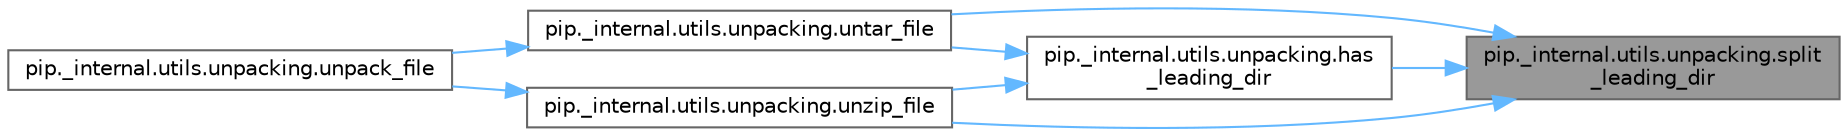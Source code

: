 digraph "pip._internal.utils.unpacking.split_leading_dir"
{
 // LATEX_PDF_SIZE
  bgcolor="transparent";
  edge [fontname=Helvetica,fontsize=10,labelfontname=Helvetica,labelfontsize=10];
  node [fontname=Helvetica,fontsize=10,shape=box,height=0.2,width=0.4];
  rankdir="RL";
  Node1 [id="Node000001",label="pip._internal.utils.unpacking.split\l_leading_dir",height=0.2,width=0.4,color="gray40", fillcolor="grey60", style="filled", fontcolor="black",tooltip=" "];
  Node1 -> Node2 [id="edge1_Node000001_Node000002",dir="back",color="steelblue1",style="solid",tooltip=" "];
  Node2 [id="Node000002",label="pip._internal.utils.unpacking.has\l_leading_dir",height=0.2,width=0.4,color="grey40", fillcolor="white", style="filled",URL="$namespacepip_1_1__internal_1_1utils_1_1unpacking.html#a9d7126d623b79665a16202c11c501945",tooltip=" "];
  Node2 -> Node3 [id="edge2_Node000002_Node000003",dir="back",color="steelblue1",style="solid",tooltip=" "];
  Node3 [id="Node000003",label="pip._internal.utils.unpacking.untar_file",height=0.2,width=0.4,color="grey40", fillcolor="white", style="filled",URL="$namespacepip_1_1__internal_1_1utils_1_1unpacking.html#a8e9d9b354f7f8ab47c9e4cd6d08934ee",tooltip=" "];
  Node3 -> Node4 [id="edge3_Node000003_Node000004",dir="back",color="steelblue1",style="solid",tooltip=" "];
  Node4 [id="Node000004",label="pip._internal.utils.unpacking.unpack_file",height=0.2,width=0.4,color="grey40", fillcolor="white", style="filled",URL="$namespacepip_1_1__internal_1_1utils_1_1unpacking.html#ab71fa52a3377621b0f58533662fe0d96",tooltip=" "];
  Node2 -> Node5 [id="edge4_Node000002_Node000005",dir="back",color="steelblue1",style="solid",tooltip=" "];
  Node5 [id="Node000005",label="pip._internal.utils.unpacking.unzip_file",height=0.2,width=0.4,color="grey40", fillcolor="white", style="filled",URL="$namespacepip_1_1__internal_1_1utils_1_1unpacking.html#a4c6549881b5007dff4fc61b93fbf3d2e",tooltip=" "];
  Node5 -> Node4 [id="edge5_Node000005_Node000004",dir="back",color="steelblue1",style="solid",tooltip=" "];
  Node1 -> Node3 [id="edge6_Node000001_Node000003",dir="back",color="steelblue1",style="solid",tooltip=" "];
  Node1 -> Node5 [id="edge7_Node000001_Node000005",dir="back",color="steelblue1",style="solid",tooltip=" "];
}
